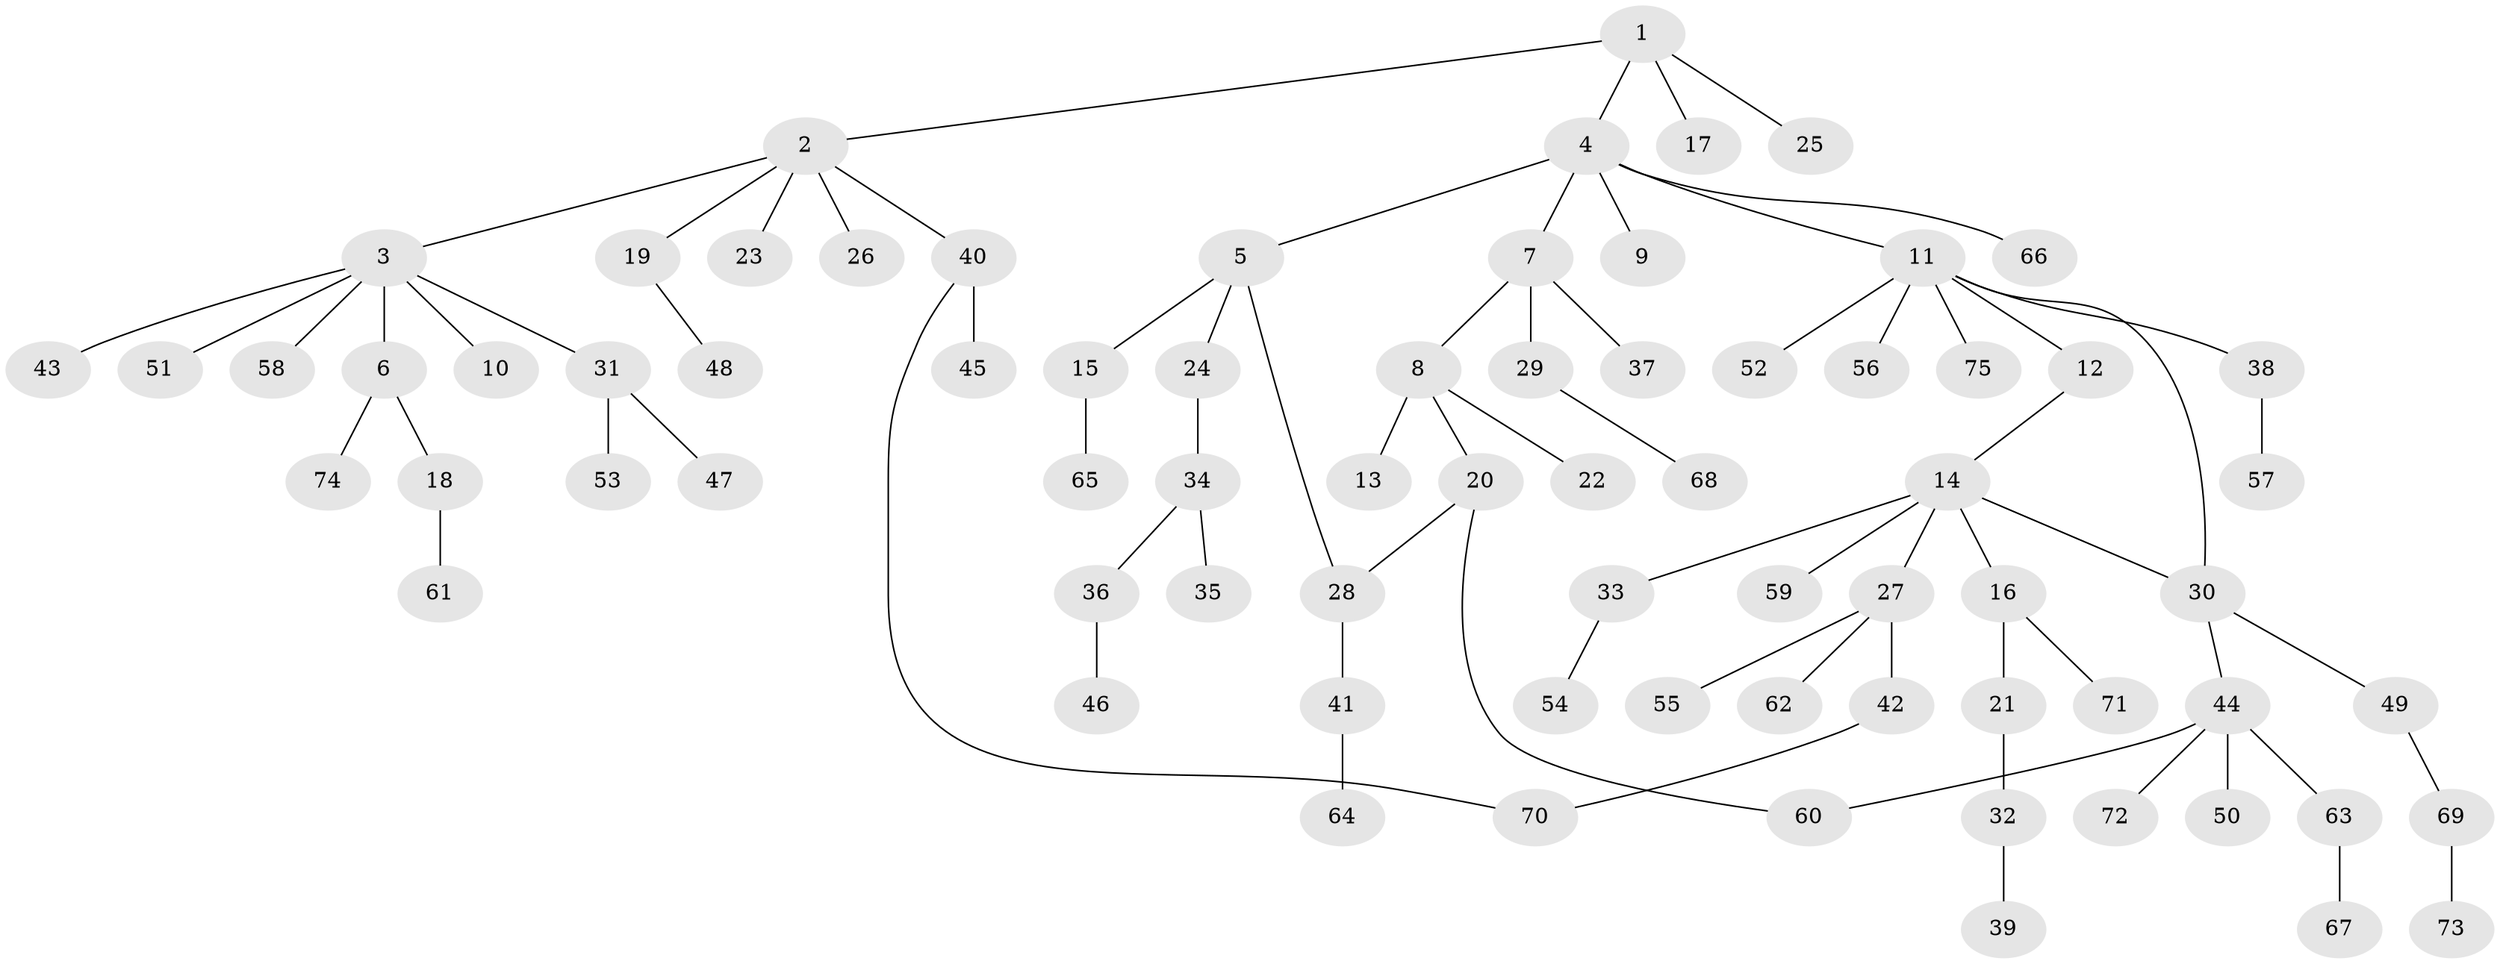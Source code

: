 // coarse degree distribution, {6: 0.05405405405405406, 15: 0.02702702702702703, 2: 0.2702702702702703, 1: 0.6216216216216216, 8: 0.02702702702702703}
// Generated by graph-tools (version 1.1) at 2025/17/03/04/25 18:17:14]
// undirected, 75 vertices, 78 edges
graph export_dot {
graph [start="1"]
  node [color=gray90,style=filled];
  1;
  2;
  3;
  4;
  5;
  6;
  7;
  8;
  9;
  10;
  11;
  12;
  13;
  14;
  15;
  16;
  17;
  18;
  19;
  20;
  21;
  22;
  23;
  24;
  25;
  26;
  27;
  28;
  29;
  30;
  31;
  32;
  33;
  34;
  35;
  36;
  37;
  38;
  39;
  40;
  41;
  42;
  43;
  44;
  45;
  46;
  47;
  48;
  49;
  50;
  51;
  52;
  53;
  54;
  55;
  56;
  57;
  58;
  59;
  60;
  61;
  62;
  63;
  64;
  65;
  66;
  67;
  68;
  69;
  70;
  71;
  72;
  73;
  74;
  75;
  1 -- 2;
  1 -- 4;
  1 -- 17;
  1 -- 25;
  2 -- 3;
  2 -- 19;
  2 -- 23;
  2 -- 26;
  2 -- 40;
  3 -- 6;
  3 -- 10;
  3 -- 31;
  3 -- 43;
  3 -- 51;
  3 -- 58;
  4 -- 5;
  4 -- 7;
  4 -- 9;
  4 -- 11;
  4 -- 66;
  5 -- 15;
  5 -- 24;
  5 -- 28;
  6 -- 18;
  6 -- 74;
  7 -- 8;
  7 -- 29;
  7 -- 37;
  8 -- 13;
  8 -- 20;
  8 -- 22;
  11 -- 12;
  11 -- 38;
  11 -- 52;
  11 -- 56;
  11 -- 75;
  11 -- 30;
  12 -- 14;
  14 -- 16;
  14 -- 27;
  14 -- 30;
  14 -- 33;
  14 -- 59;
  15 -- 65;
  16 -- 21;
  16 -- 71;
  18 -- 61;
  19 -- 48;
  20 -- 28;
  20 -- 60;
  21 -- 32;
  24 -- 34;
  27 -- 42;
  27 -- 55;
  27 -- 62;
  28 -- 41;
  29 -- 68;
  30 -- 44;
  30 -- 49;
  31 -- 47;
  31 -- 53;
  32 -- 39;
  33 -- 54;
  34 -- 35;
  34 -- 36;
  36 -- 46;
  38 -- 57;
  40 -- 45;
  40 -- 70;
  41 -- 64;
  42 -- 70;
  44 -- 50;
  44 -- 60;
  44 -- 63;
  44 -- 72;
  49 -- 69;
  63 -- 67;
  69 -- 73;
}
